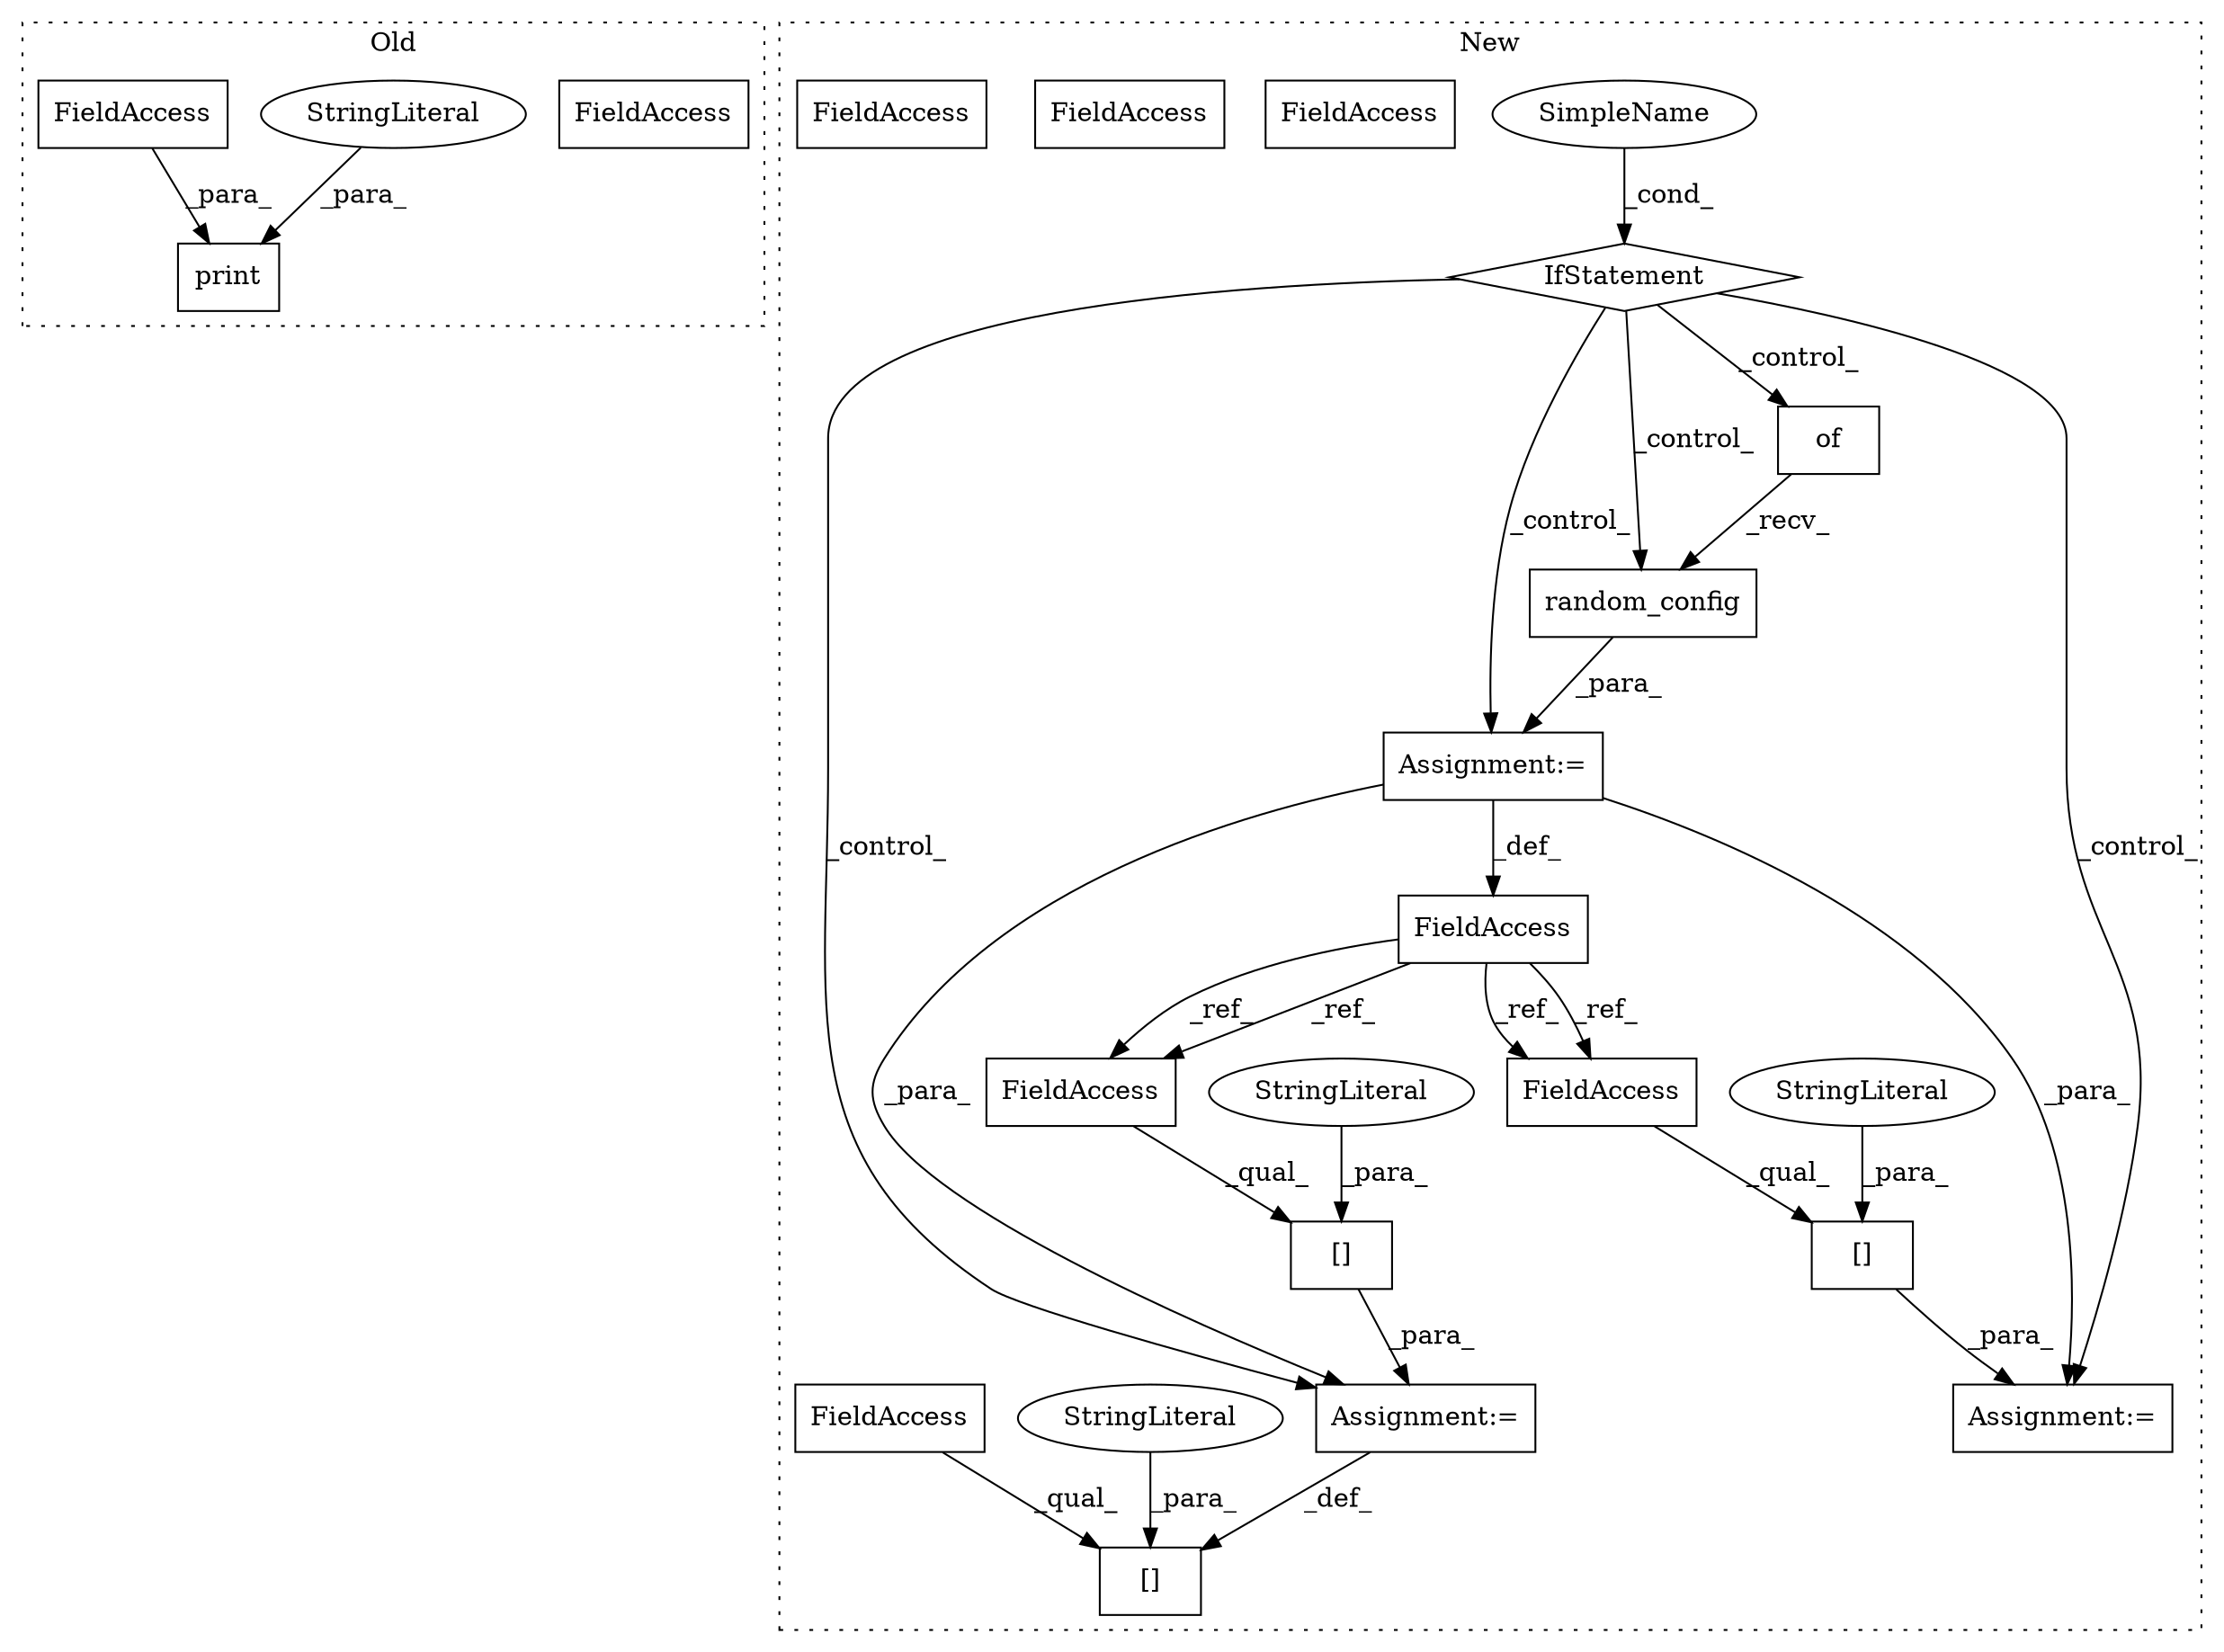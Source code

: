 digraph G {
subgraph cluster0 {
1 [label="print" a="32" s="3975,4009" l="6,1" shape="box"];
5 [label="FieldAccess" a="22" s="4002" l="7" shape="box"];
16 [label="StringLiteral" a="45" s="3981" l="20" shape="ellipse"];
21 [label="FieldAccess" a="22" s="4002" l="7" shape="box"];
label = "Old";
style="dotted";
}
subgraph cluster1 {
2 [label="random_config" a="32" s="1569" l="15" shape="box"];
3 [label="SimpleName" a="42" s="" l="" shape="ellipse"];
4 [label="of" a="32" s="1563" l="4" shape="box"];
6 [label="FieldAccess" a="22" s="1524" l="13" shape="box"];
7 [label="FieldAccess" a="22" s="1770" l="13" shape="box"];
8 [label="FieldAccess" a="22" s="1710" l="13" shape="box"];
9 [label="IfStatement" a="25" s="1487,1514" l="4,2" shape="diamond"];
10 [label="[]" a="2" s="1690,1708" l="7,1" shape="box"];
11 [label="FieldAccess" a="22" s="1746" l="6" shape="box"];
12 [label="[]" a="2" s="1770,1799" l="14,1" shape="box"];
13 [label="StringLiteral" a="45" s="1784" l="15" shape="ellipse"];
14 [label="[]" a="2" s="1710,1735" l="14,1" shape="box"];
15 [label="StringLiteral" a="45" s="1724" l="11" shape="ellipse"];
17 [label="StringLiteral" a="45" s="1697" l="11" shape="ellipse"];
18 [label="Assignment:=" a="7" s="1709" l="1" shape="box"];
19 [label="Assignment:=" a="7" s="1769" l="1" shape="box"];
20 [label="Assignment:=" a="7" s="1537" l="1" shape="box"];
22 [label="FieldAccess" a="22" s="1690" l="6" shape="box"];
23 [label="FieldAccess" a="22" s="1710" l="13" shape="box"];
24 [label="FieldAccess" a="22" s="1770" l="13" shape="box"];
label = "New";
style="dotted";
}
2 -> 20 [label="_para_"];
3 -> 9 [label="_cond_"];
4 -> 2 [label="_recv_"];
6 -> 23 [label="_ref_"];
6 -> 24 [label="_ref_"];
6 -> 23 [label="_ref_"];
6 -> 24 [label="_ref_"];
9 -> 2 [label="_control_"];
9 -> 19 [label="_control_"];
9 -> 4 [label="_control_"];
9 -> 20 [label="_control_"];
9 -> 18 [label="_control_"];
12 -> 19 [label="_para_"];
13 -> 12 [label="_para_"];
14 -> 18 [label="_para_"];
15 -> 14 [label="_para_"];
16 -> 1 [label="_para_"];
17 -> 10 [label="_para_"];
18 -> 10 [label="_def_"];
20 -> 18 [label="_para_"];
20 -> 6 [label="_def_"];
20 -> 19 [label="_para_"];
21 -> 1 [label="_para_"];
22 -> 10 [label="_qual_"];
23 -> 14 [label="_qual_"];
24 -> 12 [label="_qual_"];
}